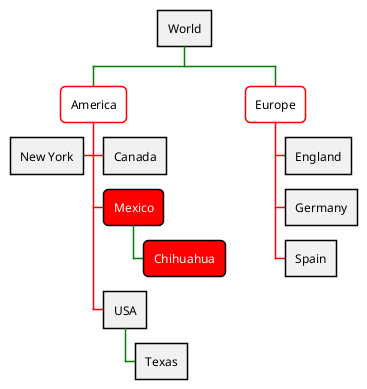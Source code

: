 @startwbs
<style>
wbsDiagram {
  Linecolor black
  arrow {
    LineColor green
  }
  :depth(1) {
      BackgroundColor White
      RoundCorner 10
      LineColor red
  }

 .mexicoStyle * {
     BackgroundColor Red
     FontColor White
     RoundCorner 10
 }
}
</style>
* World
** America
*** Canada
*** Mexico <<mexicoStyle>>
**** Chihuahua
*** USA
**** Texas
***< New York
** Europe
*** England
*** Germany
*** Spain
@endwbs
